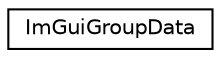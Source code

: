 digraph "Graphical Class Hierarchy"
{
 // LATEX_PDF_SIZE
  edge [fontname="Helvetica",fontsize="10",labelfontname="Helvetica",labelfontsize="10"];
  node [fontname="Helvetica",fontsize="10",shape=record];
  rankdir="LR";
  Node0 [label="ImGuiGroupData",height=0.2,width=0.4,color="black", fillcolor="white", style="filled",URL="$structImGuiGroupData.html",tooltip=" "];
}
